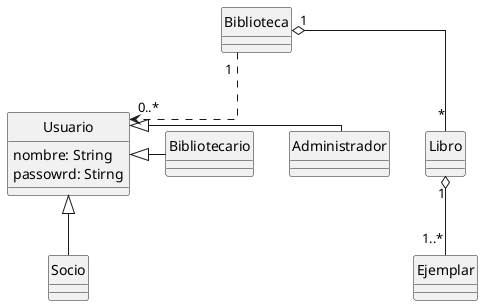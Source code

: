 @startuml
hide circle
skinparam classAttributeIconSize 0
skinparam linetype ortho

class Biblioteca {
}

class Usuario {
    nombre: String
    passowrd: Stirng
}

class Socio {
}

class Bibliotecario {
}

class Administrador {
}

class Libro {
}

class Ejemplar {
}


Usuario <|- Administrador
Usuario <|- Bibliotecario
Usuario <|-- Socio

Biblioteca "1" ..> "0..*" Usuario
Biblioteca "1" o-- "*" Libro
Libro "1" o-- "1..*" Ejemplar

@enduml
